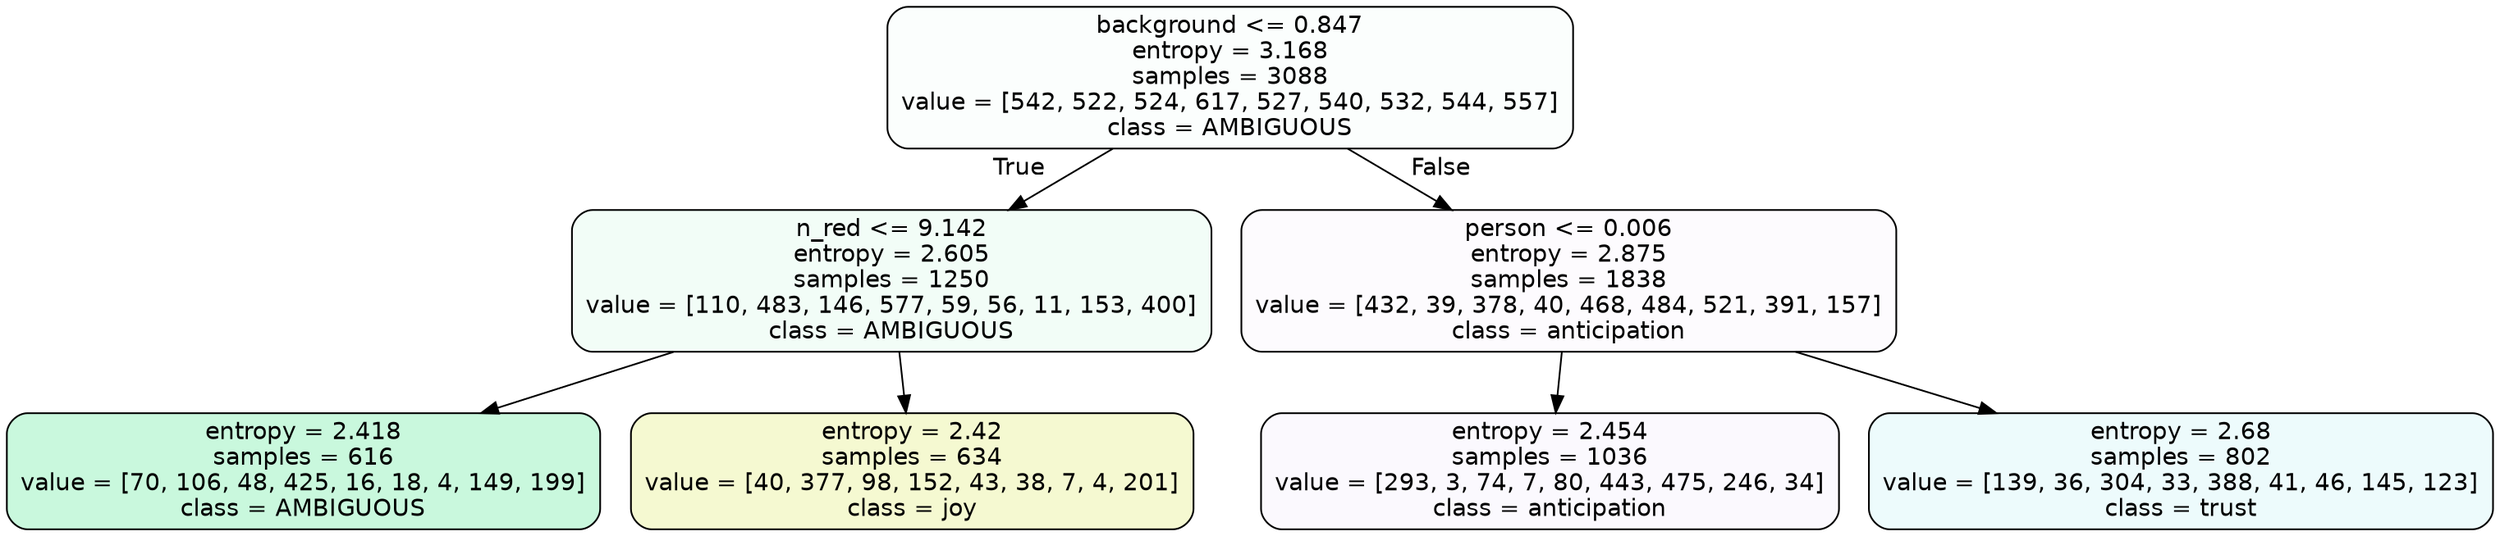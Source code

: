 digraph Tree {
node [shape=box, style="filled, rounded", color="black", fontname=helvetica] ;
edge [fontname=helvetica] ;
0 [label="background <= 0.847\nentropy = 3.168\nsamples = 3088\nvalue = [542, 522, 524, 617, 527, 540, 532, 544, 557]\nclass = AMBIGUOUS", fillcolor="#39e58104"] ;
1 [label="n_red <= 9.142\nentropy = 2.605\nsamples = 1250\nvalue = [110, 483, 146, 577, 59, 56, 11, 153, 400]\nclass = AMBIGUOUS", fillcolor="#39e58110"] ;
0 -> 1 [labeldistance=2.5, labelangle=45, headlabel="True"] ;
2 [label="entropy = 2.418\nsamples = 616\nvalue = [70, 106, 48, 425, 16, 18, 4, 149, 199]\nclass = AMBIGUOUS", fillcolor="#39e58145"] ;
1 -> 2 ;
3 [label="entropy = 2.42\nsamples = 634\nvalue = [40, 377, 98, 152, 43, 38, 7, 4, 201]\nclass = joy", fillcolor="#d7e5393b"] ;
1 -> 3 ;
4 [label="person <= 0.006\nentropy = 2.875\nsamples = 1838\nvalue = [432, 39, 378, 40, 468, 484, 521, 391, 157]\nclass = anticipation", fillcolor="#8139e504"] ;
0 -> 4 [labeldistance=2.5, labelangle=-45, headlabel="False"] ;
5 [label="entropy = 2.454\nsamples = 1036\nvalue = [293, 3, 74, 7, 80, 443, 475, 246, 34]\nclass = anticipation", fillcolor="#8139e507"] ;
4 -> 5 ;
6 [label="entropy = 2.68\nsamples = 802\nvalue = [139, 36, 304, 33, 388, 41, 46, 145, 123]\nclass = trust", fillcolor="#39d7e517"] ;
4 -> 6 ;
}